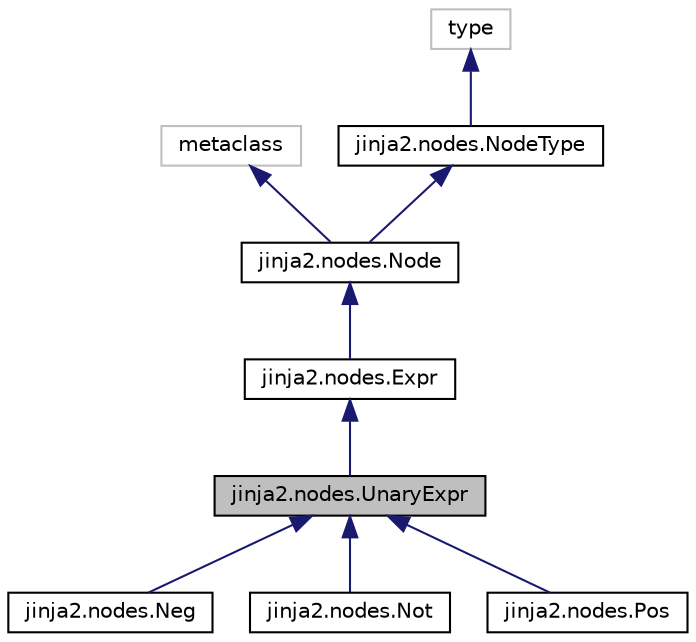 digraph "jinja2.nodes.UnaryExpr"
{
 // LATEX_PDF_SIZE
  edge [fontname="Helvetica",fontsize="10",labelfontname="Helvetica",labelfontsize="10"];
  node [fontname="Helvetica",fontsize="10",shape=record];
  Node1 [label="jinja2.nodes.UnaryExpr",height=0.2,width=0.4,color="black", fillcolor="grey75", style="filled", fontcolor="black",tooltip=" "];
  Node2 -> Node1 [dir="back",color="midnightblue",fontsize="10",style="solid"];
  Node2 [label="jinja2.nodes.Expr",height=0.2,width=0.4,color="black", fillcolor="white", style="filled",URL="$classjinja2_1_1nodes_1_1Expr.html",tooltip=" "];
  Node3 -> Node2 [dir="back",color="midnightblue",fontsize="10",style="solid"];
  Node3 [label="jinja2.nodes.Node",height=0.2,width=0.4,color="black", fillcolor="white", style="filled",URL="$classjinja2_1_1nodes_1_1Node.html",tooltip=" "];
  Node4 -> Node3 [dir="back",color="midnightblue",fontsize="10",style="solid"];
  Node4 [label="metaclass",height=0.2,width=0.4,color="grey75", fillcolor="white", style="filled",tooltip=" "];
  Node5 -> Node3 [dir="back",color="midnightblue",fontsize="10",style="solid"];
  Node5 [label="jinja2.nodes.NodeType",height=0.2,width=0.4,color="black", fillcolor="white", style="filled",URL="$classjinja2_1_1nodes_1_1NodeType.html",tooltip=" "];
  Node6 -> Node5 [dir="back",color="midnightblue",fontsize="10",style="solid"];
  Node6 [label="type",height=0.2,width=0.4,color="grey75", fillcolor="white", style="filled",tooltip=" "];
  Node1 -> Node7 [dir="back",color="midnightblue",fontsize="10",style="solid"];
  Node7 [label="jinja2.nodes.Neg",height=0.2,width=0.4,color="black", fillcolor="white", style="filled",URL="$classjinja2_1_1nodes_1_1Neg.html",tooltip=" "];
  Node1 -> Node8 [dir="back",color="midnightblue",fontsize="10",style="solid"];
  Node8 [label="jinja2.nodes.Not",height=0.2,width=0.4,color="black", fillcolor="white", style="filled",URL="$classjinja2_1_1nodes_1_1Not.html",tooltip=" "];
  Node1 -> Node9 [dir="back",color="midnightblue",fontsize="10",style="solid"];
  Node9 [label="jinja2.nodes.Pos",height=0.2,width=0.4,color="black", fillcolor="white", style="filled",URL="$classjinja2_1_1nodes_1_1Pos.html",tooltip=" "];
}

